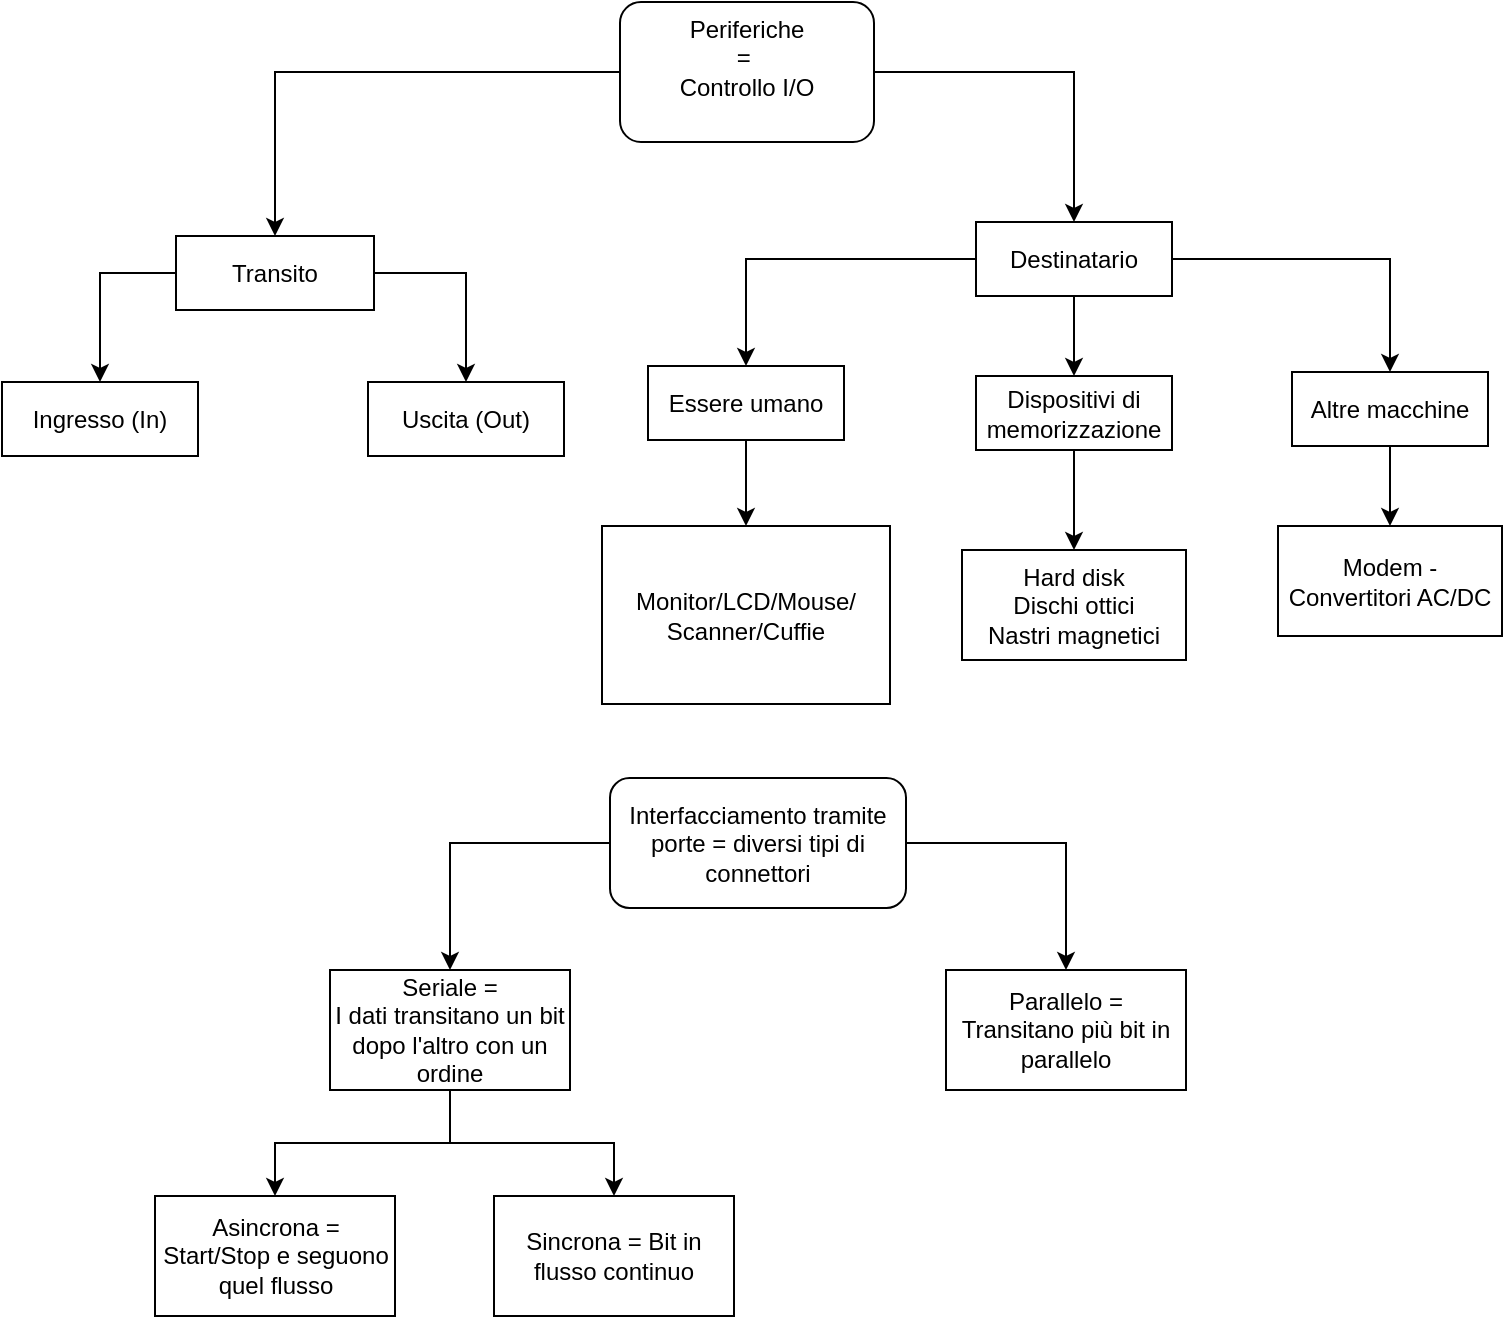 <mxfile version="23.1.6" type="device" pages="3">
  <diagram name="Concetti generali" id="rmuCEIS7XnK9635ZWdKu">
    <mxGraphModel dx="1154" dy="509" grid="0" gridSize="10" guides="1" tooltips="1" connect="1" arrows="1" fold="1" page="1" pageScale="1" pageWidth="827" pageHeight="1169" math="0" shadow="0">
      <root>
        <mxCell id="0" />
        <mxCell id="1" parent="0" />
        <mxCell id="GntsP3CWqldUOuy4f-3W-137" style="edgeStyle=orthogonalEdgeStyle;rounded=0;orthogonalLoop=1;jettySize=auto;html=1;exitX=0;exitY=0.5;exitDx=0;exitDy=0;" edge="1" parent="1" source="GntsP3CWqldUOuy4f-3W-134" target="GntsP3CWqldUOuy4f-3W-135">
          <mxGeometry relative="1" as="geometry" />
        </mxCell>
        <mxCell id="GntsP3CWqldUOuy4f-3W-138" style="edgeStyle=orthogonalEdgeStyle;rounded=0;orthogonalLoop=1;jettySize=auto;html=1;exitX=1;exitY=0.5;exitDx=0;exitDy=0;" edge="1" parent="1" source="GntsP3CWqldUOuy4f-3W-134" target="GntsP3CWqldUOuy4f-3W-136">
          <mxGeometry relative="1" as="geometry" />
        </mxCell>
        <mxCell id="GntsP3CWqldUOuy4f-3W-134" value="Periferiche&lt;br&gt;=&amp;nbsp;&lt;br&gt;Controllo I/O&lt;br&gt;&lt;div&gt;&lt;br/&gt;&lt;/div&gt;" style="rounded=1;whiteSpace=wrap;html=1;" vertex="1" parent="1">
          <mxGeometry x="331" y="65" width="127" height="70" as="geometry" />
        </mxCell>
        <mxCell id="GntsP3CWqldUOuy4f-3W-142" style="edgeStyle=orthogonalEdgeStyle;rounded=0;orthogonalLoop=1;jettySize=auto;html=1;exitX=0;exitY=0.5;exitDx=0;exitDy=0;entryX=0.5;entryY=0;entryDx=0;entryDy=0;" edge="1" parent="1" source="GntsP3CWqldUOuy4f-3W-135" target="GntsP3CWqldUOuy4f-3W-139">
          <mxGeometry relative="1" as="geometry" />
        </mxCell>
        <mxCell id="GntsP3CWqldUOuy4f-3W-143" style="edgeStyle=orthogonalEdgeStyle;rounded=0;orthogonalLoop=1;jettySize=auto;html=1;exitX=1;exitY=0.5;exitDx=0;exitDy=0;" edge="1" parent="1" source="GntsP3CWqldUOuy4f-3W-135" target="GntsP3CWqldUOuy4f-3W-141">
          <mxGeometry relative="1" as="geometry" />
        </mxCell>
        <mxCell id="GntsP3CWqldUOuy4f-3W-135" value="Transito" style="rounded=0;whiteSpace=wrap;html=1;" vertex="1" parent="1">
          <mxGeometry x="109" y="182" width="99" height="37" as="geometry" />
        </mxCell>
        <mxCell id="GntsP3CWqldUOuy4f-3W-144" style="edgeStyle=orthogonalEdgeStyle;rounded=0;orthogonalLoop=1;jettySize=auto;html=1;exitX=1;exitY=0.5;exitDx=0;exitDy=0;" edge="1" parent="1" source="GntsP3CWqldUOuy4f-3W-136" target="GntsP3CWqldUOuy4f-3W-140">
          <mxGeometry relative="1" as="geometry" />
        </mxCell>
        <mxCell id="GntsP3CWqldUOuy4f-3W-149" style="edgeStyle=orthogonalEdgeStyle;rounded=0;orthogonalLoop=1;jettySize=auto;html=1;exitX=0.5;exitY=1;exitDx=0;exitDy=0;" edge="1" parent="1" source="GntsP3CWqldUOuy4f-3W-136" target="GntsP3CWqldUOuy4f-3W-147">
          <mxGeometry relative="1" as="geometry" />
        </mxCell>
        <mxCell id="GntsP3CWqldUOuy4f-3W-150" style="edgeStyle=orthogonalEdgeStyle;rounded=0;orthogonalLoop=1;jettySize=auto;html=1;exitX=0;exitY=0.5;exitDx=0;exitDy=0;entryX=0.5;entryY=0;entryDx=0;entryDy=0;" edge="1" parent="1" source="GntsP3CWqldUOuy4f-3W-136" target="GntsP3CWqldUOuy4f-3W-146">
          <mxGeometry relative="1" as="geometry" />
        </mxCell>
        <mxCell id="GntsP3CWqldUOuy4f-3W-136" value="Destinatario" style="rounded=0;whiteSpace=wrap;html=1;" vertex="1" parent="1">
          <mxGeometry x="509" y="175" width="98" height="37" as="geometry" />
        </mxCell>
        <mxCell id="GntsP3CWqldUOuy4f-3W-139" value="Ingresso (In)" style="rounded=0;whiteSpace=wrap;html=1;" vertex="1" parent="1">
          <mxGeometry x="22" y="255" width="98" height="37" as="geometry" />
        </mxCell>
        <mxCell id="GntsP3CWqldUOuy4f-3W-148" style="edgeStyle=orthogonalEdgeStyle;rounded=0;orthogonalLoop=1;jettySize=auto;html=1;exitX=0.5;exitY=1;exitDx=0;exitDy=0;" edge="1" parent="1" source="GntsP3CWqldUOuy4f-3W-140" target="GntsP3CWqldUOuy4f-3W-145">
          <mxGeometry relative="1" as="geometry" />
        </mxCell>
        <mxCell id="GntsP3CWqldUOuy4f-3W-140" value="Altre macchine" style="rounded=0;whiteSpace=wrap;html=1;" vertex="1" parent="1">
          <mxGeometry x="667" y="250" width="98" height="37" as="geometry" />
        </mxCell>
        <mxCell id="GntsP3CWqldUOuy4f-3W-141" value="Uscita (Out)" style="rounded=0;whiteSpace=wrap;html=1;" vertex="1" parent="1">
          <mxGeometry x="205" y="255" width="98" height="37" as="geometry" />
        </mxCell>
        <mxCell id="GntsP3CWqldUOuy4f-3W-145" value="Modem - Convertitori AC/DC" style="rounded=0;whiteSpace=wrap;html=1;" vertex="1" parent="1">
          <mxGeometry x="660" y="327" width="112" height="55" as="geometry" />
        </mxCell>
        <mxCell id="GntsP3CWqldUOuy4f-3W-154" style="edgeStyle=orthogonalEdgeStyle;rounded=0;orthogonalLoop=1;jettySize=auto;html=1;exitX=0.5;exitY=1;exitDx=0;exitDy=0;" edge="1" parent="1" source="GntsP3CWqldUOuy4f-3W-146" target="GntsP3CWqldUOuy4f-3W-153">
          <mxGeometry relative="1" as="geometry" />
        </mxCell>
        <mxCell id="GntsP3CWqldUOuy4f-3W-146" value="Essere umano" style="rounded=0;whiteSpace=wrap;html=1;" vertex="1" parent="1">
          <mxGeometry x="345" y="247" width="98" height="37" as="geometry" />
        </mxCell>
        <mxCell id="GntsP3CWqldUOuy4f-3W-152" style="edgeStyle=orthogonalEdgeStyle;rounded=0;orthogonalLoop=1;jettySize=auto;html=1;exitX=0.5;exitY=1;exitDx=0;exitDy=0;" edge="1" parent="1" source="GntsP3CWqldUOuy4f-3W-147" target="GntsP3CWqldUOuy4f-3W-151">
          <mxGeometry relative="1" as="geometry" />
        </mxCell>
        <mxCell id="GntsP3CWqldUOuy4f-3W-147" value="Dispositivi di memorizzazione" style="rounded=0;whiteSpace=wrap;html=1;" vertex="1" parent="1">
          <mxGeometry x="509" y="252" width="98" height="37" as="geometry" />
        </mxCell>
        <mxCell id="GntsP3CWqldUOuy4f-3W-151" value="Hard disk&lt;br&gt;Dischi ottici&lt;br&gt;Nastri magnetici" style="rounded=0;whiteSpace=wrap;html=1;" vertex="1" parent="1">
          <mxGeometry x="502" y="339" width="112" height="55" as="geometry" />
        </mxCell>
        <mxCell id="GntsP3CWqldUOuy4f-3W-153" value="Monitor/LCD/Mouse/&lt;br&gt;Scanner/Cuffie" style="rounded=0;whiteSpace=wrap;html=1;" vertex="1" parent="1">
          <mxGeometry x="322" y="327" width="144" height="89" as="geometry" />
        </mxCell>
        <mxCell id="GntsP3CWqldUOuy4f-3W-158" style="edgeStyle=orthogonalEdgeStyle;rounded=0;orthogonalLoop=1;jettySize=auto;html=1;exitX=0;exitY=0.5;exitDx=0;exitDy=0;" edge="1" parent="1" source="GntsP3CWqldUOuy4f-3W-155" target="GntsP3CWqldUOuy4f-3W-156">
          <mxGeometry relative="1" as="geometry" />
        </mxCell>
        <mxCell id="GntsP3CWqldUOuy4f-3W-159" style="edgeStyle=orthogonalEdgeStyle;rounded=0;orthogonalLoop=1;jettySize=auto;html=1;exitX=1;exitY=0.5;exitDx=0;exitDy=0;" edge="1" parent="1" source="GntsP3CWqldUOuy4f-3W-155" target="GntsP3CWqldUOuy4f-3W-157">
          <mxGeometry relative="1" as="geometry" />
        </mxCell>
        <mxCell id="GntsP3CWqldUOuy4f-3W-155" value="Interfacciamento tramite porte = diversi tipi di connettori" style="rounded=1;whiteSpace=wrap;html=1;" vertex="1" parent="1">
          <mxGeometry x="326" y="453" width="148" height="65" as="geometry" />
        </mxCell>
        <mxCell id="GntsP3CWqldUOuy4f-3W-161" value="" style="edgeStyle=orthogonalEdgeStyle;rounded=0;orthogonalLoop=1;jettySize=auto;html=1;" edge="1" parent="1" source="GntsP3CWqldUOuy4f-3W-156" target="GntsP3CWqldUOuy4f-3W-160">
          <mxGeometry relative="1" as="geometry" />
        </mxCell>
        <mxCell id="GntsP3CWqldUOuy4f-3W-163" style="edgeStyle=orthogonalEdgeStyle;rounded=0;orthogonalLoop=1;jettySize=auto;html=1;exitX=0.5;exitY=1;exitDx=0;exitDy=0;entryX=0.5;entryY=0;entryDx=0;entryDy=0;" edge="1" parent="1" source="GntsP3CWqldUOuy4f-3W-156" target="GntsP3CWqldUOuy4f-3W-162">
          <mxGeometry relative="1" as="geometry" />
        </mxCell>
        <mxCell id="GntsP3CWqldUOuy4f-3W-156" value="Seriale =&lt;br&gt;I dati transitano un bit dopo l&#39;altro con un ordine" style="rounded=0;whiteSpace=wrap;html=1;" vertex="1" parent="1">
          <mxGeometry x="186" y="549" width="120" height="60" as="geometry" />
        </mxCell>
        <mxCell id="GntsP3CWqldUOuy4f-3W-157" value="Parallelo =&lt;br&gt;Transitano più bit in parallelo" style="rounded=0;whiteSpace=wrap;html=1;" vertex="1" parent="1">
          <mxGeometry x="494" y="549" width="120" height="60" as="geometry" />
        </mxCell>
        <mxCell id="GntsP3CWqldUOuy4f-3W-160" value="Asincrona = Start/Stop e seguono quel flusso" style="whiteSpace=wrap;html=1;rounded=0;" vertex="1" parent="1">
          <mxGeometry x="98.5" y="662" width="120" height="60" as="geometry" />
        </mxCell>
        <mxCell id="GntsP3CWqldUOuy4f-3W-162" value="Sincrona = Bit in flusso continuo" style="whiteSpace=wrap;html=1;rounded=0;" vertex="1" parent="1">
          <mxGeometry x="268" y="662" width="120" height="60" as="geometry" />
        </mxCell>
      </root>
    </mxGraphModel>
  </diagram>
  <diagram id="F_RUUk5qn_bnQNavvNpg" name="Struttura I/O">
    <mxGraphModel dx="957" dy="422" grid="0" gridSize="10" guides="1" tooltips="1" connect="1" arrows="1" fold="1" page="1" pageScale="1" pageWidth="827" pageHeight="1169" math="0" shadow="0">
      <root>
        <mxCell id="0" />
        <mxCell id="1" parent="0" />
        <mxCell id="Gr8r0mbHlEYzOvl82g-o-4" style="edgeStyle=orthogonalEdgeStyle;rounded=0;orthogonalLoop=1;jettySize=auto;html=1;exitX=0;exitY=0.5;exitDx=0;exitDy=0;" edge="1" parent="1" source="Gr8r0mbHlEYzOvl82g-o-1" target="Gr8r0mbHlEYzOvl82g-o-2">
          <mxGeometry relative="1" as="geometry" />
        </mxCell>
        <mxCell id="Gr8r0mbHlEYzOvl82g-o-5" style="edgeStyle=orthogonalEdgeStyle;rounded=0;orthogonalLoop=1;jettySize=auto;html=1;exitX=1;exitY=0.5;exitDx=0;exitDy=0;" edge="1" parent="1" source="Gr8r0mbHlEYzOvl82g-o-1" target="Gr8r0mbHlEYzOvl82g-o-3">
          <mxGeometry relative="1" as="geometry" />
        </mxCell>
        <mxCell id="Gr8r0mbHlEYzOvl82g-o-1" value="Lettura della CPU&lt;br&gt;Scrittura in un dispositivo" style="rounded=1;whiteSpace=wrap;html=1;" vertex="1" parent="1">
          <mxGeometry x="309" y="107" width="151" height="94" as="geometry" />
        </mxCell>
        <mxCell id="Gr8r0mbHlEYzOvl82g-o-2" value="Buffer = Dati di input" style="rounded=0;whiteSpace=wrap;html=1;" vertex="1" parent="1">
          <mxGeometry x="171" y="237" width="86" height="37" as="geometry" />
        </mxCell>
        <mxCell id="Gr8r0mbHlEYzOvl82g-o-3" value="Latch = Dati di output" style="rounded=0;whiteSpace=wrap;html=1;" vertex="1" parent="1">
          <mxGeometry x="506" y="237" width="86" height="37" as="geometry" />
        </mxCell>
        <mxCell id="Gr8r0mbHlEYzOvl82g-o-6" value="Dispositivi programmabili&lt;br&gt;- Registro dati (comunicazione dati da e verso il mondo esterno)&lt;br&gt;- Registro di controllo (i dispositivi connessi)&lt;br&gt;- Registro di stato (dov&#39;è il dato)" style="rounded=1;whiteSpace=wrap;html=1;" vertex="1" parent="1">
          <mxGeometry x="262" y="291" width="245" height="138" as="geometry" />
        </mxCell>
      </root>
    </mxGraphModel>
  </diagram>
  <diagram id="HXJzF-8FRrN7yAoz06Nh" name="Tecniche gestione periferiche">
    <mxGraphModel dx="1154" dy="509" grid="0" gridSize="10" guides="1" tooltips="1" connect="1" arrows="1" fold="1" page="1" pageScale="1" pageWidth="827" pageHeight="1169" math="0" shadow="0">
      <root>
        <mxCell id="0" />
        <mxCell id="1" parent="0" />
        <mxCell id="SK0Uu_ta7erVjYA8cFag-5" style="edgeStyle=orthogonalEdgeStyle;rounded=0;orthogonalLoop=1;jettySize=auto;html=1;exitX=0.5;exitY=1;exitDx=0;exitDy=0;" edge="1" parent="1" source="SK0Uu_ta7erVjYA8cFag-1" target="SK0Uu_ta7erVjYA8cFag-4">
          <mxGeometry relative="1" as="geometry" />
        </mxCell>
        <mxCell id="SK0Uu_ta7erVjYA8cFag-1" value="Polling" style="rounded=0;whiteSpace=wrap;html=1;" vertex="1" parent="1">
          <mxGeometry x="131" y="204" width="120" height="60" as="geometry" />
        </mxCell>
        <mxCell id="SK0Uu_ta7erVjYA8cFag-12" style="edgeStyle=orthogonalEdgeStyle;rounded=0;orthogonalLoop=1;jettySize=auto;html=1;exitX=0.5;exitY=1;exitDx=0;exitDy=0;" edge="1" parent="1" source="SK0Uu_ta7erVjYA8cFag-2" target="SK0Uu_ta7erVjYA8cFag-11">
          <mxGeometry relative="1" as="geometry" />
        </mxCell>
        <mxCell id="SK0Uu_ta7erVjYA8cFag-2" value="DMA = Direct Memory Access" style="rounded=0;whiteSpace=wrap;html=1;" vertex="1" parent="1">
          <mxGeometry x="587" y="206" width="184" height="56" as="geometry" />
        </mxCell>
        <mxCell id="SK0Uu_ta7erVjYA8cFag-13" style="edgeStyle=orthogonalEdgeStyle;rounded=0;orthogonalLoop=1;jettySize=auto;html=1;exitX=0.5;exitY=1;exitDx=0;exitDy=0;" edge="1" parent="1" source="SK0Uu_ta7erVjYA8cFag-3" target="SK0Uu_ta7erVjYA8cFag-10">
          <mxGeometry relative="1" as="geometry" />
        </mxCell>
        <mxCell id="SK0Uu_ta7erVjYA8cFag-3" value="Interrupt" style="rounded=0;whiteSpace=wrap;html=1;" vertex="1" parent="1">
          <mxGeometry x="372.5" y="209" width="120" height="60" as="geometry" />
        </mxCell>
        <mxCell id="SK0Uu_ta7erVjYA8cFag-4" value="- Interroga sequenzialmente le periferiche&lt;br&gt;- Chiede la disponibilità dei dati ripetutamente" style="rounded=1;whiteSpace=wrap;html=1;" vertex="1" parent="1">
          <mxGeometry x="115.5" y="315" width="151" height="94" as="geometry" />
        </mxCell>
        <mxCell id="SK0Uu_ta7erVjYA8cFag-7" style="edgeStyle=orthogonalEdgeStyle;rounded=0;orthogonalLoop=1;jettySize=auto;html=1;" edge="1" parent="1" source="SK0Uu_ta7erVjYA8cFag-6" target="SK0Uu_ta7erVjYA8cFag-3">
          <mxGeometry relative="1" as="geometry" />
        </mxCell>
        <mxCell id="SK0Uu_ta7erVjYA8cFag-8" style="edgeStyle=orthogonalEdgeStyle;rounded=0;orthogonalLoop=1;jettySize=auto;html=1;exitX=1;exitY=0.5;exitDx=0;exitDy=0;" edge="1" parent="1" source="SK0Uu_ta7erVjYA8cFag-6" target="SK0Uu_ta7erVjYA8cFag-2">
          <mxGeometry relative="1" as="geometry" />
        </mxCell>
        <mxCell id="SK0Uu_ta7erVjYA8cFag-9" style="edgeStyle=orthogonalEdgeStyle;rounded=0;orthogonalLoop=1;jettySize=auto;html=1;exitX=0;exitY=0.5;exitDx=0;exitDy=0;" edge="1" parent="1" source="SK0Uu_ta7erVjYA8cFag-6" target="SK0Uu_ta7erVjYA8cFag-1">
          <mxGeometry relative="1" as="geometry" />
        </mxCell>
        <mxCell id="SK0Uu_ta7erVjYA8cFag-6" value="Tre modalità" style="rounded=1;whiteSpace=wrap;html=1;" vertex="1" parent="1">
          <mxGeometry x="357" y="64" width="151" height="66" as="geometry" />
        </mxCell>
        <mxCell id="SK0Uu_ta7erVjYA8cFag-10" value="- Interrompere la CPU per routine ad alta priorità" style="rounded=1;whiteSpace=wrap;html=1;" vertex="1" parent="1">
          <mxGeometry x="357" y="315" width="151" height="94" as="geometry" />
        </mxCell>
        <mxCell id="SK0Uu_ta7erVjYA8cFag-11" value="- Accesso diretto alla memoria senza passare dalla CPU&lt;br&gt;- La CPU rimane bloccata fino alla fine trasferimento dati" style="rounded=1;whiteSpace=wrap;html=1;" vertex="1" parent="1">
          <mxGeometry x="603.5" y="319" width="151" height="94" as="geometry" />
        </mxCell>
      </root>
    </mxGraphModel>
  </diagram>
</mxfile>
